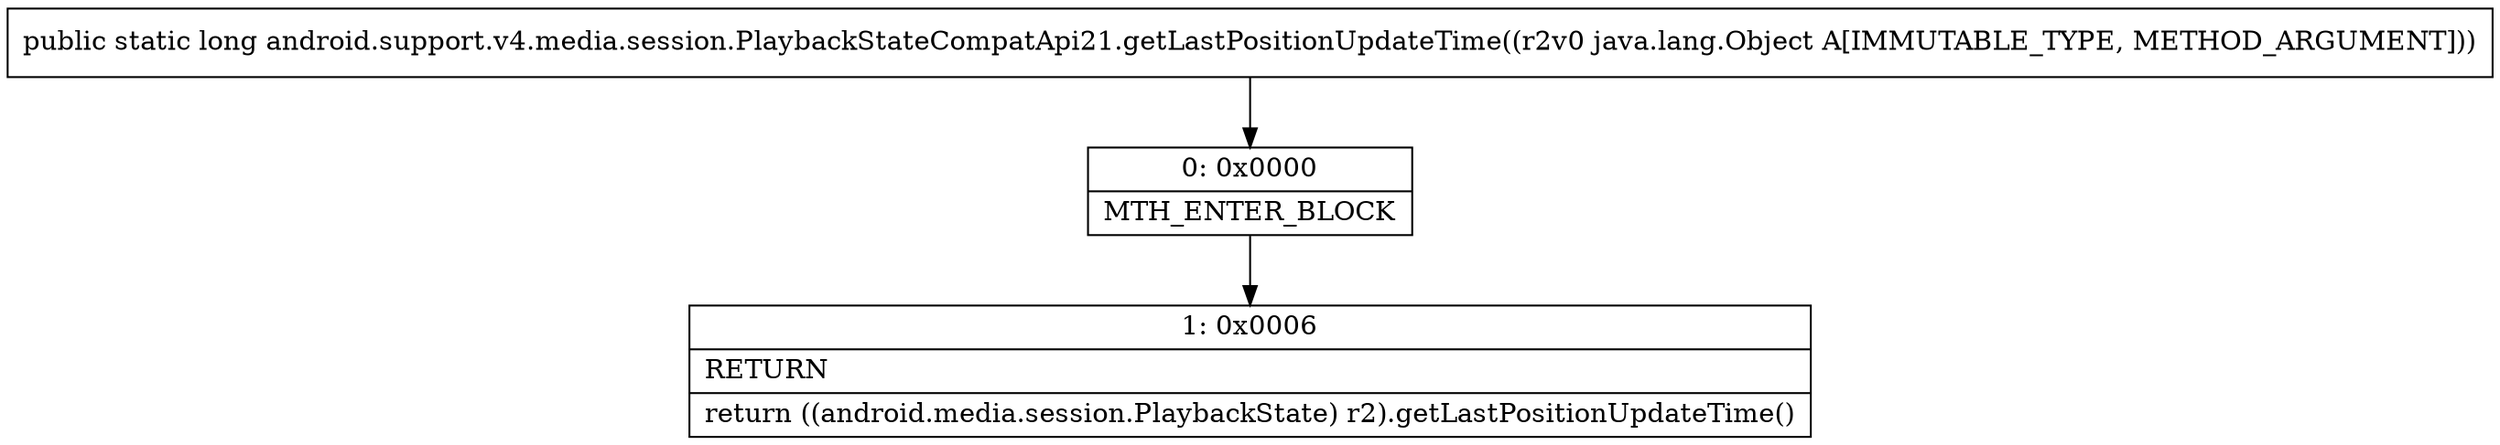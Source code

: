 digraph "CFG forandroid.support.v4.media.session.PlaybackStateCompatApi21.getLastPositionUpdateTime(Ljava\/lang\/Object;)J" {
Node_0 [shape=record,label="{0\:\ 0x0000|MTH_ENTER_BLOCK\l}"];
Node_1 [shape=record,label="{1\:\ 0x0006|RETURN\l|return ((android.media.session.PlaybackState) r2).getLastPositionUpdateTime()\l}"];
MethodNode[shape=record,label="{public static long android.support.v4.media.session.PlaybackStateCompatApi21.getLastPositionUpdateTime((r2v0 java.lang.Object A[IMMUTABLE_TYPE, METHOD_ARGUMENT])) }"];
MethodNode -> Node_0;
Node_0 -> Node_1;
}

